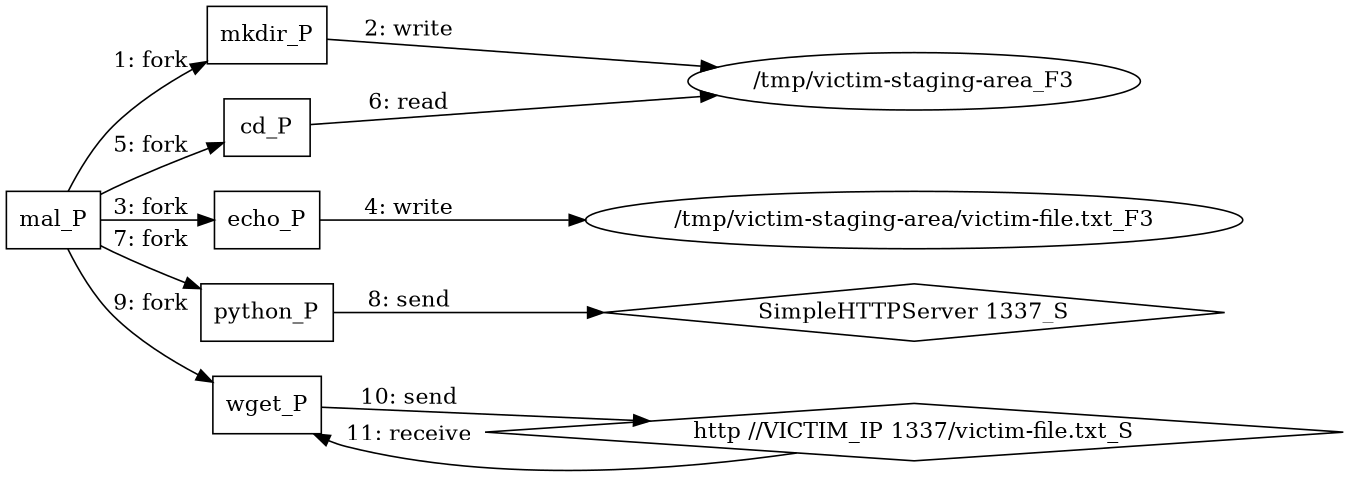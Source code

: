 digraph "T1048.003" {
rankdir="LR"
size="9"
fixedsize="false"
splines="true"
nodesep=0.3
ranksep=0
fontsize=10
overlap="scalexy"
engine= "neato"
	"mal_P" [node_type=Process shape=box]
	"mkdir_P" [node_type=Process shape=box]
	"echo_P" [node_type=Process shape=box]
	"cd_P" [node_type=Process shape=box]
	"python_P" [node_type=Process shape=box]
	"wget_P" [node_type=Process shape=box]
	"/tmp/victim-staging-area_F3" [node_type=File shape=ellipse]
	"/tmp/victim-staging-area/victim-file.txt_F3" [node_type=File shape=ellipse]
	"http //VICTIM_IP 1337/victim-file.txt_S" [node_type=Socket shape=diamond]
	"SimpleHTTPServer 1337_S" [node_type=Socket shape=diamond]
	"mal_P" -> "mkdir_P" [label="1: fork"]
	"mkdir_P" -> "/tmp/victim-staging-area_F3" [label="2: write"]
	"mal_P" -> "echo_P" [label="3: fork"]
	"echo_P" -> "/tmp/victim-staging-area/victim-file.txt_F3" [label="4: write"]
	"mal_P" -> "cd_P" [label="5: fork"]
	"cd_P" -> "/tmp/victim-staging-area_F3" [label="6: read"]
	"mal_P" -> "python_P" [label="7: fork"]
	"python_P" -> "SimpleHTTPServer 1337_S" [label="8: send"]
	"mal_P" -> "wget_P" [label="9: fork"]
	"wget_P" -> "http //VICTIM_IP 1337/victim-file.txt_S" [label="10: send"]
	"http //VICTIM_IP 1337/victim-file.txt_S" -> "wget_P" [label="11: receive"]
}
